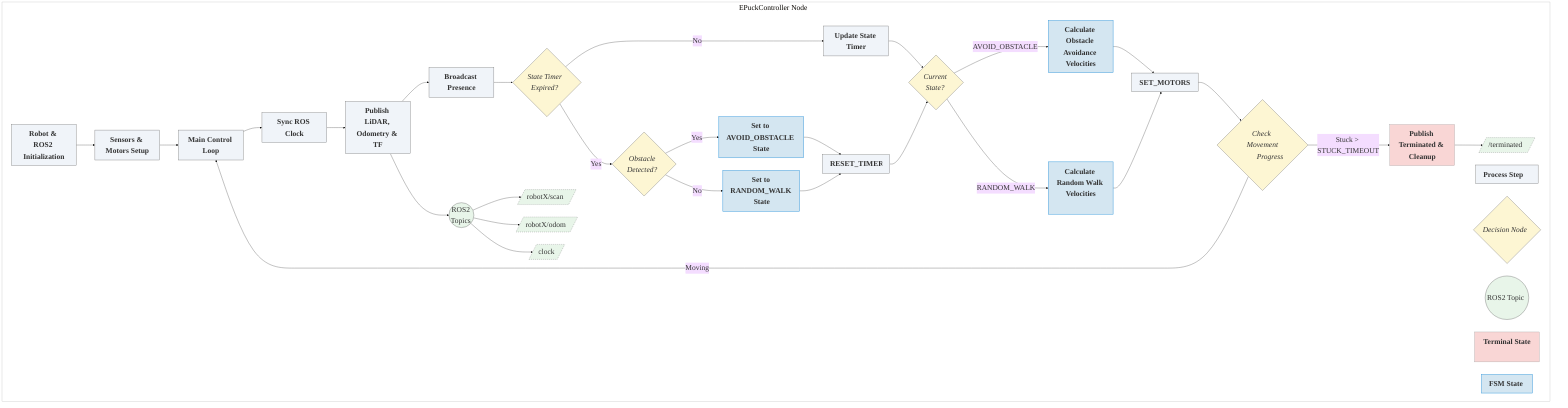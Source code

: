 %%{init: {'theme':'base', 'themeVariables': {'fontSize': '30px', 'fontFamily': 'Arial, sans-serif'}}}%%
flowchart TD

    %% Soft, publication-friendly color scheme
    classDef terminal fill:#f9d6d5,stroke:#999,stroke-width:1.2px,color:#333,font-weight:bold;
    classDef process fill:#f0f4f9,stroke:#777,stroke-width:1.5px,color:#333,font-weight:bold;
    classDef decision fill:#fdf6d3,stroke:#777,stroke-width:1.5px,color:#333,font-style:italic;
    classDef topic fill:#e8f5e9,stroke:#666,stroke-width:1.5px,color:#333;
    classDef connector stroke:#666,stroke-width:1.2px,stroke-dasharray: 4 4;
    classDef state fill:#d4e6f1,stroke:#3498db,stroke-width:1.8px,color:#333,font-weight:bold;

    %% White background for publication
    style epuck fill:#ffffff,stroke:#aaa,stroke-width:1px;

    subgraph epuck["EPuckController Node"]
        %% Initialization
        INIT[Robot & ROS2 Initialization] --> SETUP[Sensors & Motors Setup]
        SETUP --> MAIN_LOOP[Main Control Loop]
        
        %% Main loop
        MAIN_LOOP --> TIME_SYNC[Sync ROS Clock]
        TIME_SYNC --> PUB_DATA[Publish LiDAR, Odometry & TF]
        PUB_DATA --> BROADCAST[Broadcast Presence]
        
        %% State management
        BROADCAST --> CHECK_TIMER{State Timer 
        Expired?}
        
        CHECK_TIMER -- No --> UPDATE_STATE[Update State Timer]
        CHECK_TIMER -- Yes --> CHECK_OBSTACLE{Obstacle
        Detected?}
        
        CHECK_OBSTACLE -- Yes --> SET_AVOID_OBSTACLE[Set to AVOID_OBSTACLE State]
        CHECK_OBSTACLE -- No --> SET_RANDOM_WALK[Set to RANDOM_WALK State]
 
        SET_AVOID_OBSTACLE --> RESET_TIMER
        SET_RANDOM_WALK --> RESET_TIMER
        
        UPDATE_STATE --> FSM_STATES
        RESET_TIMER --> FSM_STATES
        
        %% FSM states execution
        FSM_STATES{Current 
        State?}:::decision
        
        FSM_STATES -- AVOID_OBSTACLE --> AVOID_O[Calculate Obstacle Avoidance Velocities]
        FSM_STATES -- RANDOM_WALK --> RANDOM_W[Calculate Random Walk Velocities]
        
        AVOID_O --> SET_MOTORS
        RANDOM_W --> SET_MOTORS
        
        %% Movement tracking
        SET_MOTORS --> MOVEMENT_CHECK{Check Movement
        Progress}
        
        MOVEMENT_CHECK -- Moving --> MAIN_LOOP
        MOVEMENT_CHECK -- "Stuck > STUCK_TIMEOUT" --> TERMINATE[Publish Terminated & Cleanup]:::terminal
        
        %% ROS2 Topics
        PUB_DATA --> TOPICS((ROS2 
        Topics)):::topic
        TOPICS --> SCAN[/"robotX/scan"/]:::topic
        TOPICS --> ODOM[/"robotX/odom"/]:::topic
        TOPICS --> CLOCK[/"clock"/]:::topic
        TERMINATE --> TERM_TOPIC[/"/terminated"/]:::topic
        
        %% Legend
        L1[Process Step]:::process
        L2{Decision Node}:::decision
        L3((ROS2 Topic)):::topic
        L4[Terminal State]:::terminal
        L5[FSM State]:::state
    end

    %% Apply classes to nodes
    class INIT,SETUP,MAIN_LOOP,TIME_SYNC,PUB_DATA,BROADCAST,UPDATE_STATE,RESET_TIMER,SET_MOTORS process
    class CHECK_TIMER,CHECK_ROBOT,CHECK_OBSTACLE,CHECK_WALL,MOVEMENT_CHECK,FSM_STATES decision
    class SET_AVOID_ROBOT,SET_AVOID_OBSTACLE,SET_FOLLOW_WALL,SET_RANDOM_WALK,AVOID_R,AVOID_O,FOLLOW_W,RANDOM_W state
    class TERMINATE terminal
    class TOPICS topic
    class SCAN,ODOM,CLOCK,TERM_TOPIC connector